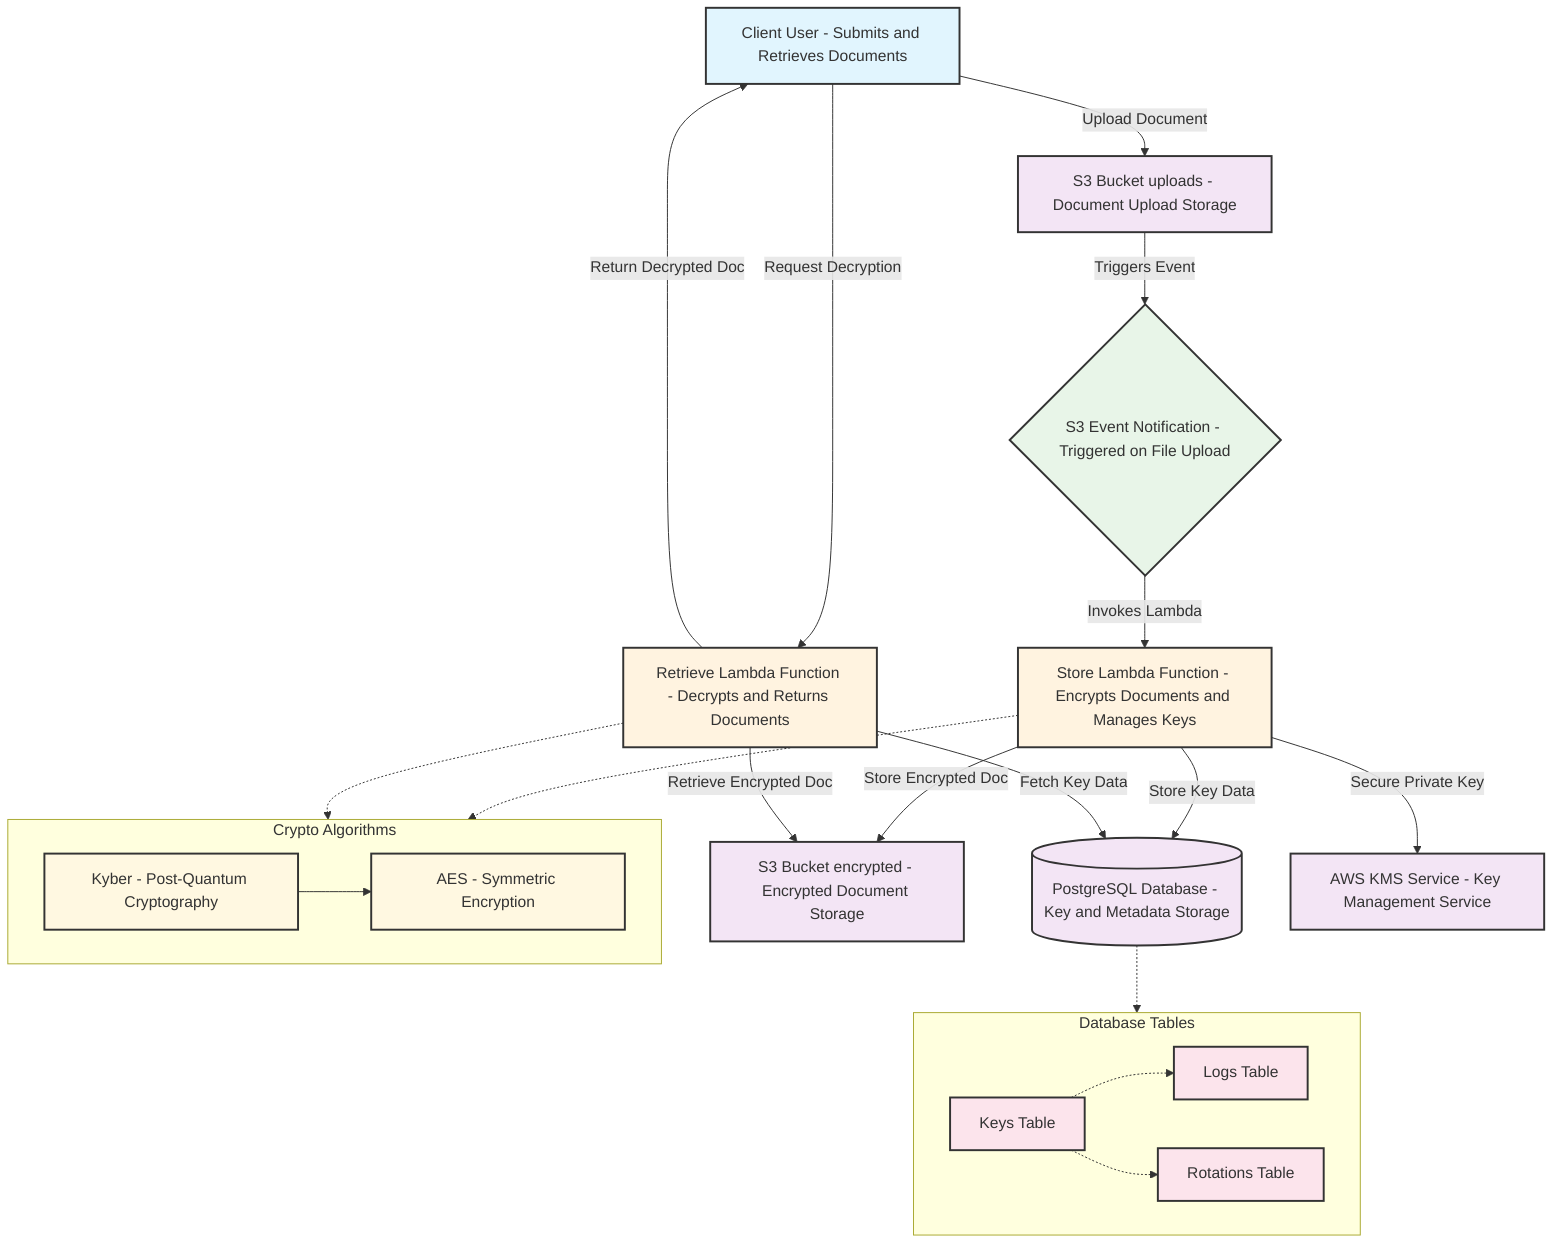 graph TB
    %% Define node styles
    classDef userClass fill:#e1f5fe,stroke:#333,stroke-width:2px
    classDef lambdaClass fill:#fff3e0,stroke:#333,stroke-width:2px
    classDef storageClass fill:#f3e5f5,stroke:#333,stroke-width:2px
    classDef eventClass fill:#e8f5e8,stroke:#333,stroke-width:2px
    classDef algorithmClass fill:#fff8e1,stroke:#333,stroke-width:2px
    classDef dbClass fill:#fce4ec,stroke:#333,stroke-width:2px
    
    %% External Components
    User[Client User - Submits and Retrieves Documents] 
    S3Up[S3 Bucket uploads - Document Upload Storage] 
    S3Enc[S3 Bucket encrypted - Encrypted Document Storage] 
    
    %% Core Services
    Store[Store Lambda Function - Encrypts Documents and Manages Keys] 
    Retrieve[Retrieve Lambda Function - Decrypts and Returns Documents] 
    DB[(PostgreSQL Database - Key and Metadata Storage)] 
    KMS[AWS KMS Service - Key Management Service] 
    
    %% Event Flow
    Event{S3 Event Notification - Triggered on File Upload} 
    
    %% Flow Connections
    User -->|Upload Document| S3Up
    User -->|Request Decryption| Retrieve
    
    %% Automatic Encryption Flow
    S3Up -->|Triggers Event| Event
    Event -->|Invokes Lambda| Store
    Store -->|Store Key Data| DB
    Store -->|Secure Private Key| KMS
    Store -->|Store Encrypted Doc| S3Enc
    
    %% Decryption Flow
    Retrieve -->|Fetch Key Data| DB
    Retrieve -->|Retrieve Encrypted Doc| S3Enc
    Retrieve -->|Return Decrypted Doc| User
    
    %% Algorithm Details
    subgraph Algo [Crypto Algorithms]
        Kyber[Kyber - Post-Quantum Cryptography]
        AES[AES - Symmetric Encryption]
        Kyber --> AES
    end
    Store -.-> Algo
    Retrieve -.-> Algo
    
    %% Database Schema
    subgraph DBSchema [Database Tables]
        Keys[Keys Table]
        Logs[Logs Table]
        Rots[Rotations Table]
        Keys -.-> Logs
        Keys -.-> Rots
    end
    DB -.-> DBSchema
    
    %% Apply styles to nodes
    class User userClass
    class Store,Retrieve lambdaClass
    class S3Up,S3Enc,DB,KMS storageClass
    class Event eventClass
    class Kyber,AES algorithmClass
    class Keys,Logs,Rots dbClass